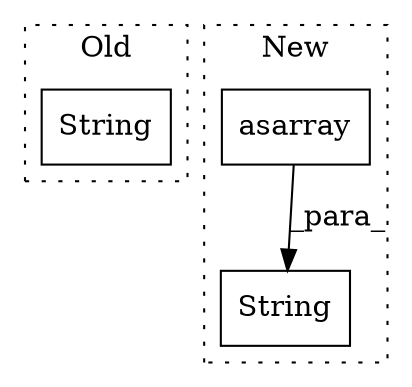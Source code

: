 digraph G {
subgraph cluster0 {
1 [label="String" a="32" s="3353,3378" l="7,1" shape="box"];
label = "Old";
style="dotted";
}
subgraph cluster1 {
2 [label="asarray" a="32" s="3679,3699" l="8,1" shape="box"];
3 [label="String" a="32" s="3718,3730" l="7,1" shape="box"];
label = "New";
style="dotted";
}
2 -> 3 [label="_para_"];
}